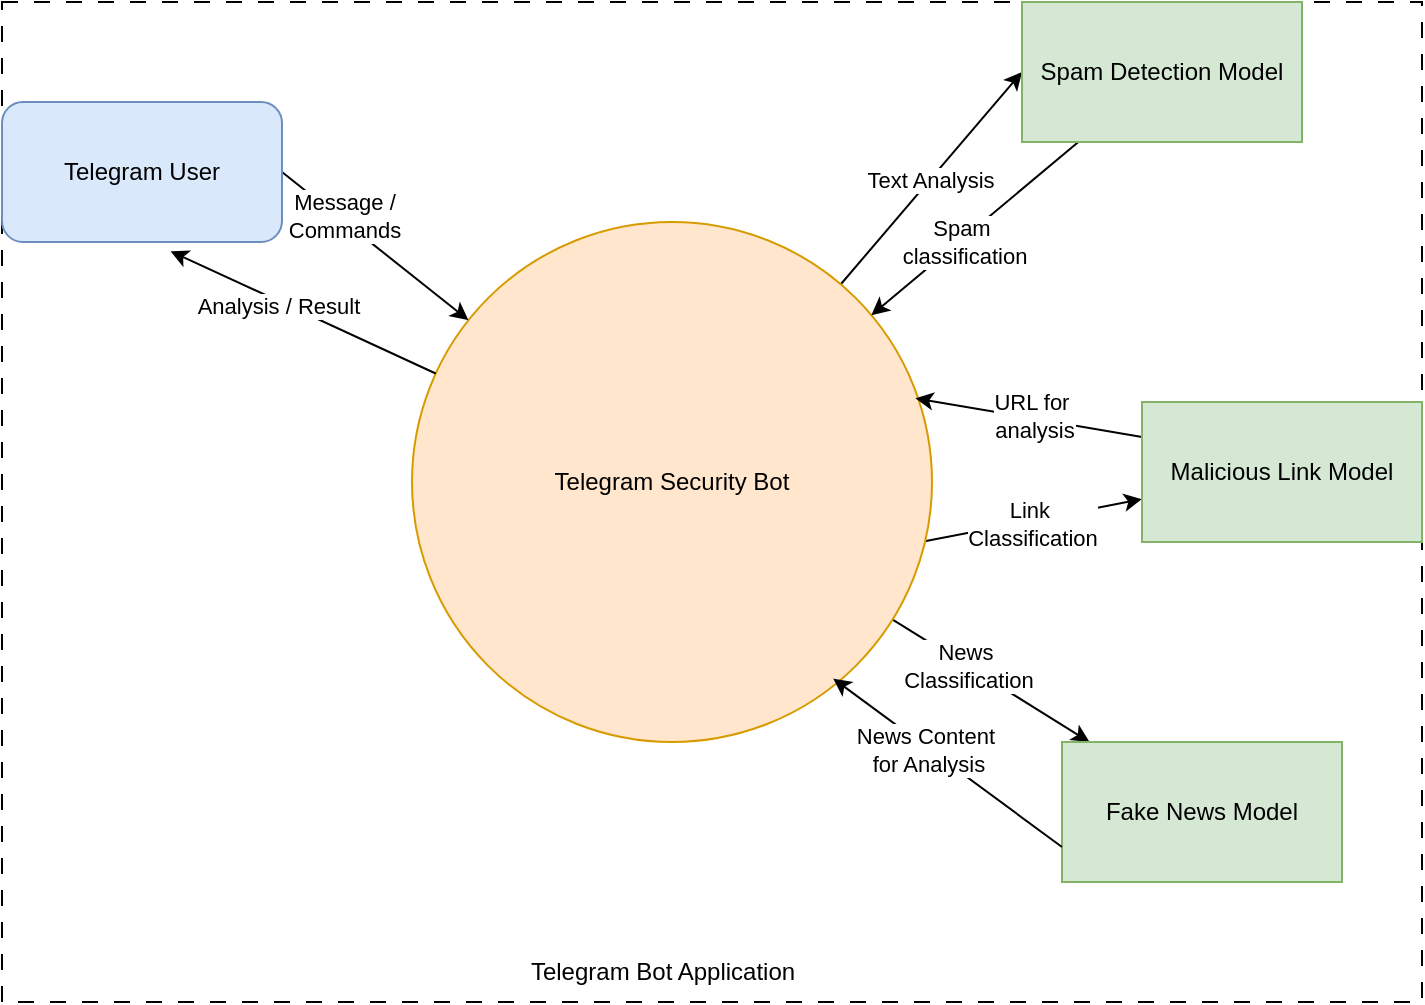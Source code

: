 <mxfile version="26.2.1">
  <diagram name="Page-1" id="Bg37RFrB-3h6TPeFaZ-y">
    <mxGraphModel dx="1486" dy="909" grid="1" gridSize="10" guides="1" tooltips="1" connect="1" arrows="1" fold="1" page="1" pageScale="1" pageWidth="850" pageHeight="1100" math="0" shadow="0">
      <root>
        <mxCell id="0" />
        <mxCell id="1" parent="0" />
        <mxCell id="p-CDTo2Od_cm08eBTlTS-29" value="" style="group;dashed=1;dashPattern=8 8;strokeColor=default;" vertex="1" connectable="0" parent="1">
          <mxGeometry x="80" y="160" width="710" height="500" as="geometry" />
        </mxCell>
        <mxCell id="p-CDTo2Od_cm08eBTlTS-26" value="" style="group" vertex="1" connectable="0" parent="p-CDTo2Od_cm08eBTlTS-29">
          <mxGeometry width="710" height="440" as="geometry" />
        </mxCell>
        <mxCell id="p-CDTo2Od_cm08eBTlTS-9" style="rounded=0;orthogonalLoop=1;jettySize=auto;html=1;entryX=0;entryY=0.5;entryDx=0;entryDy=0;" edge="1" parent="p-CDTo2Od_cm08eBTlTS-26" source="p-CDTo2Od_cm08eBTlTS-2" target="p-CDTo2Od_cm08eBTlTS-4">
          <mxGeometry relative="1" as="geometry" />
        </mxCell>
        <mxCell id="p-CDTo2Od_cm08eBTlTS-20" value="Text Analysis" style="edgeLabel;html=1;align=center;verticalAlign=middle;resizable=0;points=[];" vertex="1" connectable="0" parent="p-CDTo2Od_cm08eBTlTS-9">
          <mxGeometry x="-0.011" relative="1" as="geometry">
            <mxPoint as="offset" />
          </mxGeometry>
        </mxCell>
        <mxCell id="p-CDTo2Od_cm08eBTlTS-12" style="rounded=0;orthogonalLoop=1;jettySize=auto;html=1;exitX=0.981;exitY=0.615;exitDx=0;exitDy=0;exitPerimeter=0;" edge="1" parent="p-CDTo2Od_cm08eBTlTS-26" source="p-CDTo2Od_cm08eBTlTS-2" target="p-CDTo2Od_cm08eBTlTS-5">
          <mxGeometry relative="1" as="geometry" />
        </mxCell>
        <mxCell id="p-CDTo2Od_cm08eBTlTS-19" value="&lt;div&gt;Link&amp;nbsp;&lt;/div&gt;&lt;div&gt;Classification&lt;/div&gt;" style="edgeLabel;html=1;align=center;verticalAlign=middle;resizable=0;points=[];labelBackgroundColor=default;" vertex="1" connectable="0" parent="p-CDTo2Od_cm08eBTlTS-12">
          <mxGeometry x="-0.009" y="-1" relative="1" as="geometry">
            <mxPoint as="offset" />
          </mxGeometry>
        </mxCell>
        <mxCell id="p-CDTo2Od_cm08eBTlTS-13" style="rounded=0;orthogonalLoop=1;jettySize=auto;html=1;" edge="1" parent="p-CDTo2Od_cm08eBTlTS-26" source="p-CDTo2Od_cm08eBTlTS-2" target="p-CDTo2Od_cm08eBTlTS-6">
          <mxGeometry relative="1" as="geometry" />
        </mxCell>
        <mxCell id="p-CDTo2Od_cm08eBTlTS-24" value="&lt;div&gt;News&amp;nbsp;&lt;/div&gt;&lt;div&gt;Classification&lt;/div&gt;" style="edgeLabel;html=1;align=center;verticalAlign=middle;resizable=0;points=[];" vertex="1" connectable="0" parent="p-CDTo2Od_cm08eBTlTS-13">
          <mxGeometry x="-0.252" relative="1" as="geometry">
            <mxPoint as="offset" />
          </mxGeometry>
        </mxCell>
        <mxCell id="p-CDTo2Od_cm08eBTlTS-2" value="Telegram Security Bot" style="ellipse;whiteSpace=wrap;html=1;aspect=fixed;fillColor=#ffe6cc;strokeColor=#d79b00;" vertex="1" parent="p-CDTo2Od_cm08eBTlTS-26">
          <mxGeometry x="205" y="110" width="260" height="260" as="geometry" />
        </mxCell>
        <mxCell id="p-CDTo2Od_cm08eBTlTS-7" style="rounded=0;orthogonalLoop=1;jettySize=auto;html=1;exitX=1;exitY=0.5;exitDx=0;exitDy=0;" edge="1" parent="p-CDTo2Od_cm08eBTlTS-26" source="p-CDTo2Od_cm08eBTlTS-3" target="p-CDTo2Od_cm08eBTlTS-2">
          <mxGeometry relative="1" as="geometry" />
        </mxCell>
        <mxCell id="p-CDTo2Od_cm08eBTlTS-22" value="&lt;div&gt;Message /&lt;/div&gt;&lt;div&gt;Commands&lt;/div&gt;" style="edgeLabel;html=1;align=center;verticalAlign=middle;resizable=0;points=[];" vertex="1" connectable="0" parent="p-CDTo2Od_cm08eBTlTS-7">
          <mxGeometry x="-0.373" y="2" relative="1" as="geometry">
            <mxPoint as="offset" />
          </mxGeometry>
        </mxCell>
        <mxCell id="p-CDTo2Od_cm08eBTlTS-3" value="Telegram User" style="rounded=1;whiteSpace=wrap;html=1;fillColor=#dae8fc;strokeColor=#6c8ebf;" vertex="1" parent="p-CDTo2Od_cm08eBTlTS-26">
          <mxGeometry y="50" width="140" height="70" as="geometry" />
        </mxCell>
        <mxCell id="p-CDTo2Od_cm08eBTlTS-14" style="rounded=0;orthogonalLoop=1;jettySize=auto;html=1;" edge="1" parent="p-CDTo2Od_cm08eBTlTS-26" source="p-CDTo2Od_cm08eBTlTS-4" target="p-CDTo2Od_cm08eBTlTS-2">
          <mxGeometry relative="1" as="geometry" />
        </mxCell>
        <mxCell id="p-CDTo2Od_cm08eBTlTS-21" value="&lt;div&gt;Spam&amp;nbsp;&lt;/div&gt;&lt;div&gt;classification&lt;/div&gt;" style="edgeLabel;html=1;align=center;verticalAlign=middle;resizable=0;points=[];" vertex="1" connectable="0" parent="p-CDTo2Od_cm08eBTlTS-14">
          <mxGeometry x="0.123" y="1" relative="1" as="geometry">
            <mxPoint as="offset" />
          </mxGeometry>
        </mxCell>
        <mxCell id="p-CDTo2Od_cm08eBTlTS-4" value="Spam Detection Model" style="rounded=0;whiteSpace=wrap;html=1;fillColor=#d5e8d4;strokeColor=#82b366;" vertex="1" parent="p-CDTo2Od_cm08eBTlTS-26">
          <mxGeometry x="510" width="140" height="70" as="geometry" />
        </mxCell>
        <mxCell id="p-CDTo2Od_cm08eBTlTS-15" style="rounded=0;orthogonalLoop=1;jettySize=auto;html=1;entryX=0.968;entryY=0.339;entryDx=0;entryDy=0;entryPerimeter=0;exitX=0;exitY=0.25;exitDx=0;exitDy=0;" edge="1" parent="p-CDTo2Od_cm08eBTlTS-26" source="p-CDTo2Od_cm08eBTlTS-5" target="p-CDTo2Od_cm08eBTlTS-2">
          <mxGeometry relative="1" as="geometry">
            <mxPoint x="540" y="179.156" as="sourcePoint" />
            <mxPoint x="462.538" y="194.821" as="targetPoint" />
          </mxGeometry>
        </mxCell>
        <mxCell id="p-CDTo2Od_cm08eBTlTS-18" value="&lt;div&gt;URL for&amp;nbsp;&lt;/div&gt;&lt;div&gt;analysis&lt;/div&gt;" style="edgeLabel;html=1;align=center;verticalAlign=middle;resizable=0;points=[];" vertex="1" connectable="0" parent="p-CDTo2Od_cm08eBTlTS-15">
          <mxGeometry x="-0.034" y="-1" relative="1" as="geometry">
            <mxPoint as="offset" />
          </mxGeometry>
        </mxCell>
        <mxCell id="p-CDTo2Od_cm08eBTlTS-5" value="Malicious Link Model" style="rounded=0;whiteSpace=wrap;html=1;fillColor=#d5e8d4;strokeColor=#82b366;" vertex="1" parent="p-CDTo2Od_cm08eBTlTS-26">
          <mxGeometry x="570" y="200" width="140" height="70" as="geometry" />
        </mxCell>
        <mxCell id="p-CDTo2Od_cm08eBTlTS-6" value="Fake News Model" style="rounded=0;whiteSpace=wrap;html=1;fillColor=#d5e8d4;strokeColor=#82b366;" vertex="1" parent="p-CDTo2Od_cm08eBTlTS-26">
          <mxGeometry x="530" y="370" width="140" height="70" as="geometry" />
        </mxCell>
        <mxCell id="p-CDTo2Od_cm08eBTlTS-8" style="rounded=0;orthogonalLoop=1;jettySize=auto;html=1;entryX=0.602;entryY=1.066;entryDx=0;entryDy=0;entryPerimeter=0;" edge="1" parent="p-CDTo2Od_cm08eBTlTS-26" source="p-CDTo2Od_cm08eBTlTS-2" target="p-CDTo2Od_cm08eBTlTS-3">
          <mxGeometry relative="1" as="geometry" />
        </mxCell>
        <mxCell id="p-CDTo2Od_cm08eBTlTS-23" value="Analysis / Result" style="edgeLabel;html=1;align=center;verticalAlign=middle;resizable=0;points=[];" vertex="1" connectable="0" parent="p-CDTo2Od_cm08eBTlTS-8">
          <mxGeometry x="0.187" y="2" relative="1" as="geometry">
            <mxPoint as="offset" />
          </mxGeometry>
        </mxCell>
        <mxCell id="p-CDTo2Od_cm08eBTlTS-16" style="rounded=0;orthogonalLoop=1;jettySize=auto;html=1;entryX=0.81;entryY=0.878;entryDx=0;entryDy=0;entryPerimeter=0;exitX=0;exitY=0.75;exitDx=0;exitDy=0;" edge="1" parent="p-CDTo2Od_cm08eBTlTS-26" source="p-CDTo2Od_cm08eBTlTS-6" target="p-CDTo2Od_cm08eBTlTS-2">
          <mxGeometry relative="1" as="geometry" />
        </mxCell>
        <mxCell id="p-CDTo2Od_cm08eBTlTS-25" value="&lt;div&gt;News Content&amp;nbsp;&lt;/div&gt;&lt;div&gt;for Analysis &lt;/div&gt;" style="edgeLabel;html=1;align=center;verticalAlign=middle;resizable=0;points=[];" vertex="1" connectable="0" parent="p-CDTo2Od_cm08eBTlTS-16">
          <mxGeometry x="0.17" relative="1" as="geometry">
            <mxPoint as="offset" />
          </mxGeometry>
        </mxCell>
        <mxCell id="p-CDTo2Od_cm08eBTlTS-28" value="Telegram Bot Application" style="text;html=1;align=center;verticalAlign=middle;resizable=0;points=[];autosize=1;strokeColor=none;fillColor=none;" vertex="1" parent="p-CDTo2Od_cm08eBTlTS-29">
          <mxGeometry x="250" y="470" width="160" height="30" as="geometry" />
        </mxCell>
      </root>
    </mxGraphModel>
  </diagram>
</mxfile>
